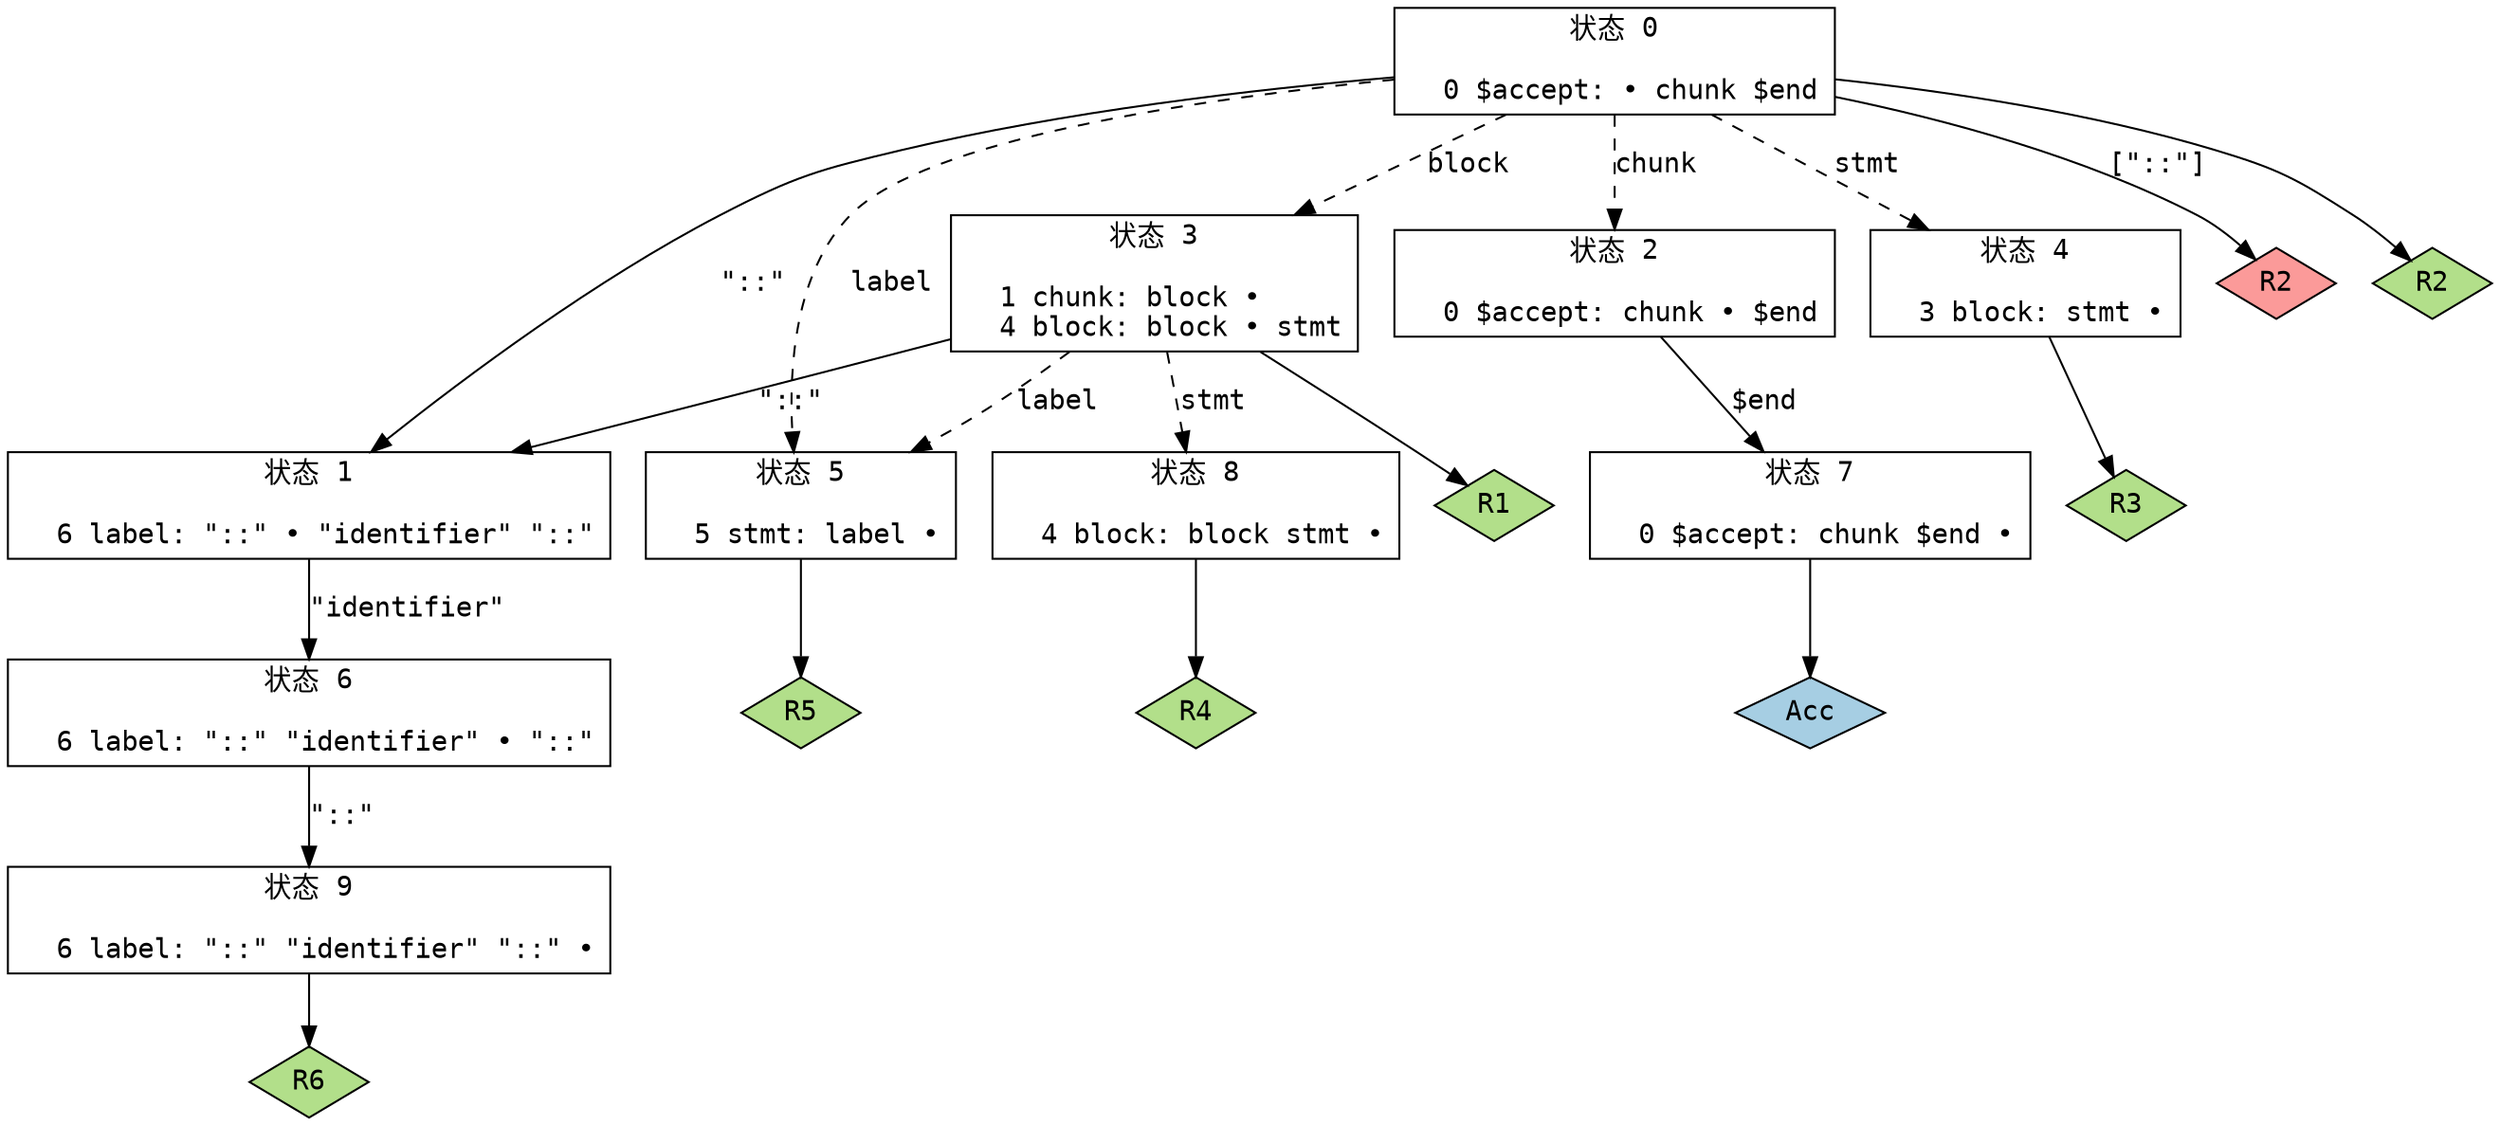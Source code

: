 // 由 GNU Bison 3.8 生成。
// 向 <bug-bison@gnu.org> 报告问题。
// 主页：<https://www.gnu.org/software/bison/>。

digraph "parser.y"
{
  node [fontname = courier, shape = box, colorscheme = paired6]
  edge [fontname = courier]

  0 [label="状态 0\n\l  0 $accept: • chunk $end\l"]
  0 -> 1 [style=solid label="\"::\""]
  0 -> 2 [style=dashed label="chunk"]
  0 -> 3 [style=dashed label="block"]
  0 -> 4 [style=dashed label="stmt"]
  0 -> 5 [style=dashed label="label"]
  0 -> "0R2d" [label="[\"::\"]", style=solid]
 "0R2d" [label="R2", fillcolor=5, shape=diamond, style=filled]
  0 -> "0R2" [style=solid]
 "0R2" [label="R2", fillcolor=3, shape=diamond, style=filled]
  1 [label="状态 1\n\l  6 label: \"::\" • \"identifier\" \"::\"\l"]
  1 -> 6 [style=solid label="\"identifier\""]
  2 [label="状态 2\n\l  0 $accept: chunk • $end\l"]
  2 -> 7 [style=solid label="$end"]
  3 [label="状态 3\n\l  1 chunk: block •\l  4 block: block • stmt\l"]
  3 -> 1 [style=solid label="\"::\""]
  3 -> 8 [style=dashed label="stmt"]
  3 -> 5 [style=dashed label="label"]
  3 -> "3R1" [style=solid]
 "3R1" [label="R1", fillcolor=3, shape=diamond, style=filled]
  4 [label="状态 4\n\l  3 block: stmt •\l"]
  4 -> "4R3" [style=solid]
 "4R3" [label="R3", fillcolor=3, shape=diamond, style=filled]
  5 [label="状态 5\n\l  5 stmt: label •\l"]
  5 -> "5R5" [style=solid]
 "5R5" [label="R5", fillcolor=3, shape=diamond, style=filled]
  6 [label="状态 6\n\l  6 label: \"::\" \"identifier\" • \"::\"\l"]
  6 -> 9 [style=solid label="\"::\""]
  7 [label="状态 7\n\l  0 $accept: chunk $end •\l"]
  7 -> "7R0" [style=solid]
 "7R0" [label="Acc", fillcolor=1, shape=diamond, style=filled]
  8 [label="状态 8\n\l  4 block: block stmt •\l"]
  8 -> "8R4" [style=solid]
 "8R4" [label="R4", fillcolor=3, shape=diamond, style=filled]
  9 [label="状态 9\n\l  6 label: \"::\" \"identifier\" \"::\" •\l"]
  9 -> "9R6" [style=solid]
 "9R6" [label="R6", fillcolor=3, shape=diamond, style=filled]
}
